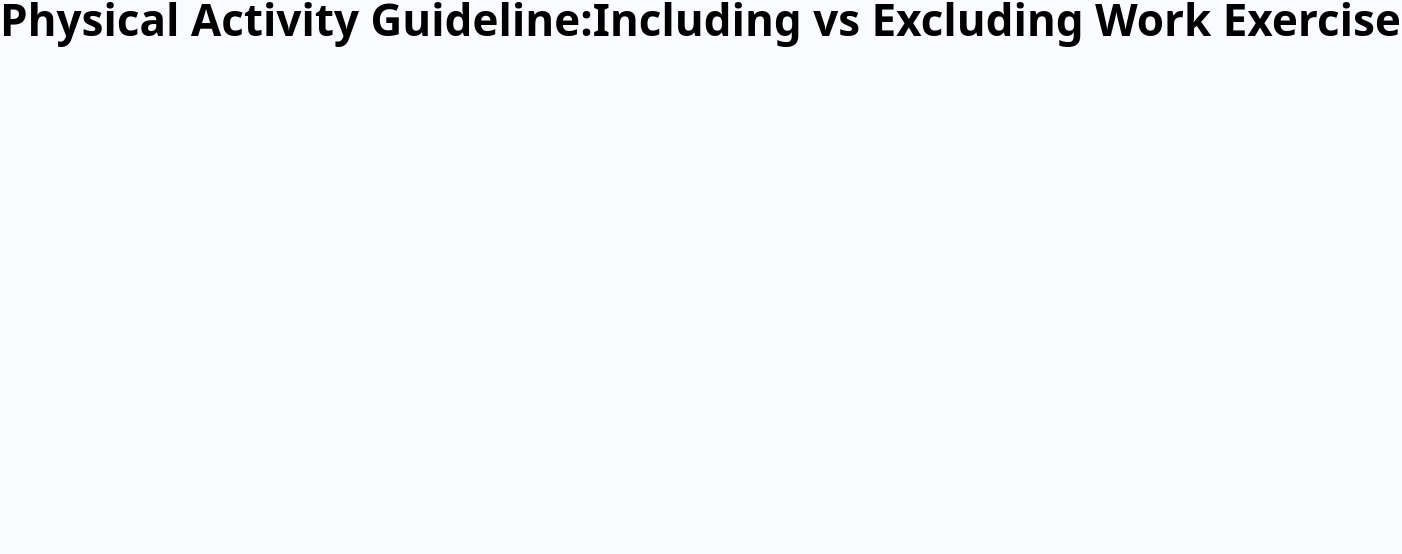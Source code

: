 {
  "$schema": "https://vega.github.io/schema/vega-lite/v5.json",
  "description": "Comparison of meeting physical activity guidelines including vs excluding exercise at work.",
  "title": {
    "text": "Physical Activity Guideline:Including vs Excluding Work Exercise",
    "fontSize": 22,
    "anchor": "start"
  },
  "height": 250, 
  "data": {
    "values": [
      {"Condition": "Including work exercise", "Sex": "Male", "Area": "Major cities", "Met": 63.7},
      {"Condition": "Including work exercise", "Sex": "Male", "Area": "Inner regional", "Met": 63.1},
      {"Condition": "Including work exercise", "Sex": "Male", "Area": "Outer regional and remote", "Met": 57.4},

      {"Condition": "Including work exercise", "Sex": "Female", "Area": "Major cities", "Met": 56.2},
      {"Condition": "Including work exercise", "Sex": "Female", "Area": "Inner regional", "Met": 55.2},
      {"Condition": "Including work exercise", "Sex": "Female", "Area": "Outer regional and remote", "Met": 52.9},

      {"Condition": "Excluding work exercise", "Sex": "Male", "Area": "Major cities", "Met": 59.0},
      {"Condition": "Excluding work exercise", "Sex": "Male", "Area": "Inner regional", "Met": 53.0},
      {"Condition": "Excluding work exercise", "Sex": "Male", "Area": "Outer regional and remote", "Met": 46.8},

      {"Condition": "Excluding work exercise", "Sex": "Female", "Area": "Major cities", "Met": 52.9},
      {"Condition": "Excluding work exercise", "Sex": "Female", "Area": "Inner regional", "Met": 50.6},
      {"Condition": "Excluding work exercise", "Sex": "Female", "Area": "Outer regional and remote", "Met": 50.1}
    ]
  },
  "mark": {
    "type": "bar",
    "cornerRadiusEnd": 4
  },
  "encoding": {
    "y": {
      "field": "Area",
      "type": "ordinal",
      "sort": ["Major cities", "Inner regional", "Outer regional and remote"],
      "axis": {"title": "Remoteness Area"}
    },
    "x": {
      "field": "Met",
      "type": "quantitative",
      "axis": {"title": "Per cent meeting guideline"}
    },
    "color": {
      "field": "Sex",
      "type": "nominal",
      "scale": {"range": ["#ff69b4", "#1f77b4"]},
      "legend": {"title": "Sex"}
    },
    "column": {
      "field": "Condition",
      "type": "nominal",
      "spacing": 20,
      "header": {"title": "Condition"}
    },
    "tooltip": [
      {"field": "Condition", "title": "Condition"},
      {"field": "Sex", "title": "Sex"},
      {"field": "Area", "title": "Remoteness area"},
      {"field": "Met", "title": "Per cent"}
    ]
  },
  "config": {
    "facet": {"spacing": 30},
    "background": "#f9fbff",
    "view": {"stroke": "transparent"},
    "axis": {"labelFontSize": 12, "titleFontSize": 13}
  }
}
